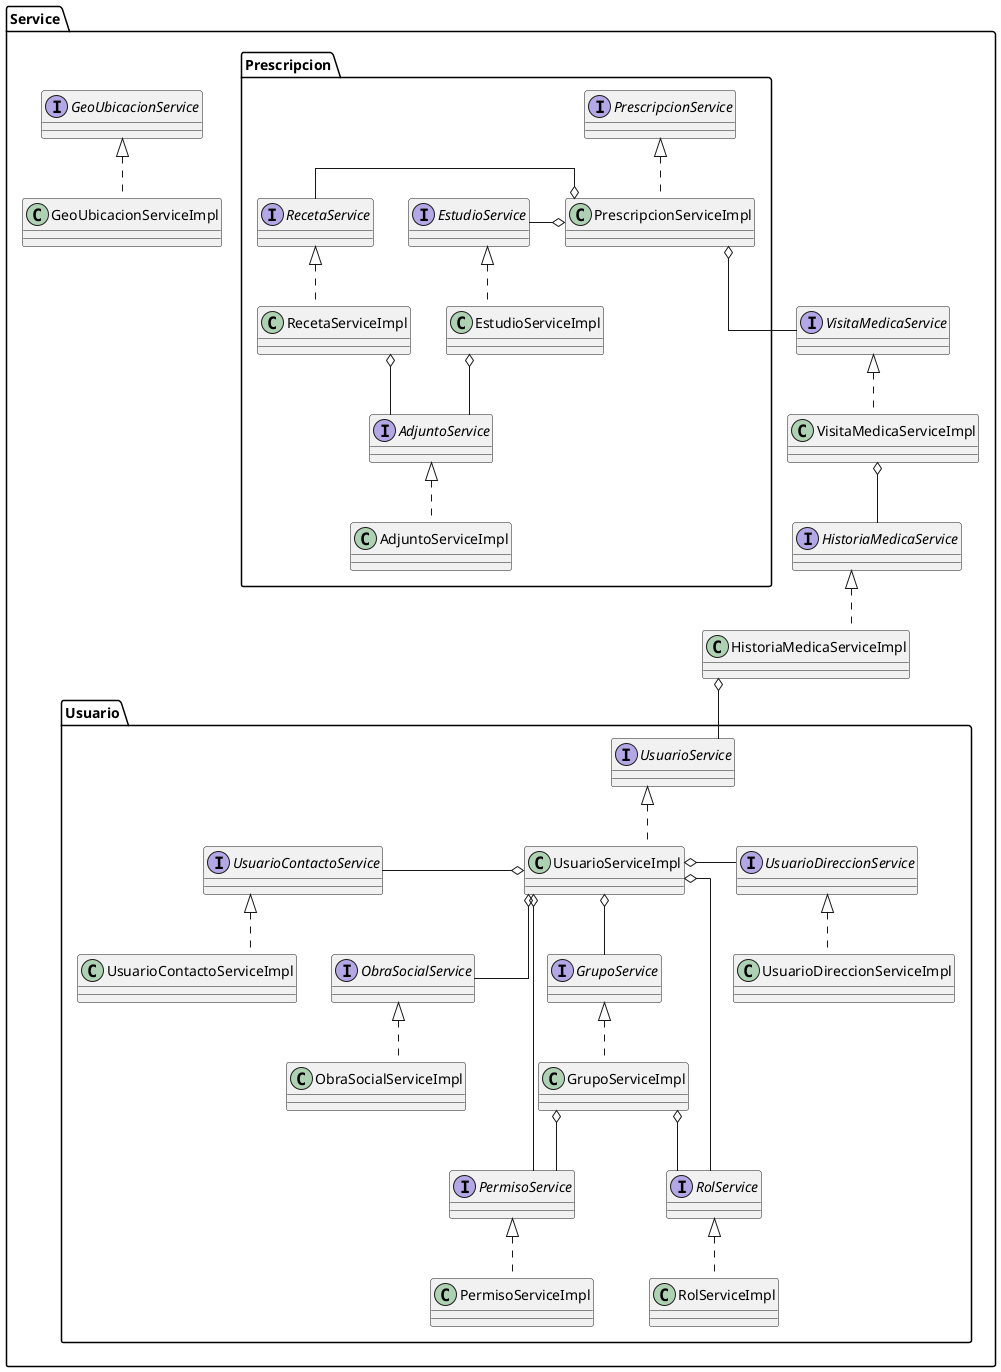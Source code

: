 @startuml Package de Usuario
skinparam linetype ortho
skinparam class {
	BackgroundColor<<Entity>> LightBlue
	BorderColor<<Entity>> DarkGreen
}

package Service {

	package Usuario{
		interface UsuarioService{}
		class UsuarioServiceImpl{}

		interface UsuarioContactoService{}
		class UsuarioContactoServiceImpl{}

		interface UsuarioDireccionService{}
		class UsuarioDireccionServiceImpl{}

		interface ObraSocialService{}
		class ObraSocialServiceImpl{}

		interface GrupoService{}
		class GrupoServiceImpl{}

		interface RolService{}
		class RolServiceImpl{}

		interface PermisoService{}
		class PermisoServiceImpl{}
	}

	package Prescripcion{
		interface PrescripcionService{}
		interface RecetaService{}
		interface EstudioService{}
		interface AdjuntoService{}
		class PrescripcionServiceImpl{}
		class RecetaServiceImpl{}
		class EstudioServiceImpl{}
		class AdjuntoServiceImpl{}
	}

	interface GeoUbicacionService{}
	class GeoUbicacionServiceImpl{}

	interface HistoriaMedicaService{}
	class HistoriaMedicaServiceImpl{}

	interface VisitaMedicaService{}
	class VisitaMedicaServiceImpl

	UsuarioService <|.. UsuarioServiceImpl
	UsuarioServiceImpl o-right- UsuarioDireccionService
	UsuarioServiceImpl o-left- UsuarioContactoService
	UsuarioServiceImpl o-- ObraSocialService
	UsuarioServiceImpl o-- GrupoService
	UsuarioServiceImpl o-- RolService
	UsuarioServiceImpl o-- PermisoService

	UsuarioContactoService <|.. UsuarioContactoServiceImpl
	UsuarioDireccionService <|.. UsuarioDireccionServiceImpl
	ObraSocialService <|.. ObraSocialServiceImpl

	PermisoService <|.. PermisoServiceImpl
	RolService <|.. RolServiceImpl
	GrupoService <|.. GrupoServiceImpl

	GrupoServiceImpl o-- RolService
	GrupoServiceImpl o-- PermisoService

	PrescripcionService <|.. PrescripcionServiceImpl

	RecetaService <|.. RecetaServiceImpl
	EstudioService <|.. EstudioServiceImpl
	AdjuntoService <|.. AdjuntoServiceImpl

	PrescripcionServiceImpl o-left- EstudioService
	PrescripcionServiceImpl o-right- RecetaService

	EstudioServiceImpl o-- AdjuntoService
	RecetaServiceImpl o-- AdjuntoService

	HistoriaMedicaService <|.. HistoriaMedicaServiceImpl
	VisitaMedicaService <|.. VisitaMedicaServiceImpl

	GeoUbicacionService <|.. GeoUbicacionServiceImpl

	HistoriaMedicaServiceImpl o-- UsuarioService
	VisitaMedicaServiceImpl o-- HistoriaMedicaService
	PrescripcionServiceImpl o-- VisitaMedicaService

}
@enduml